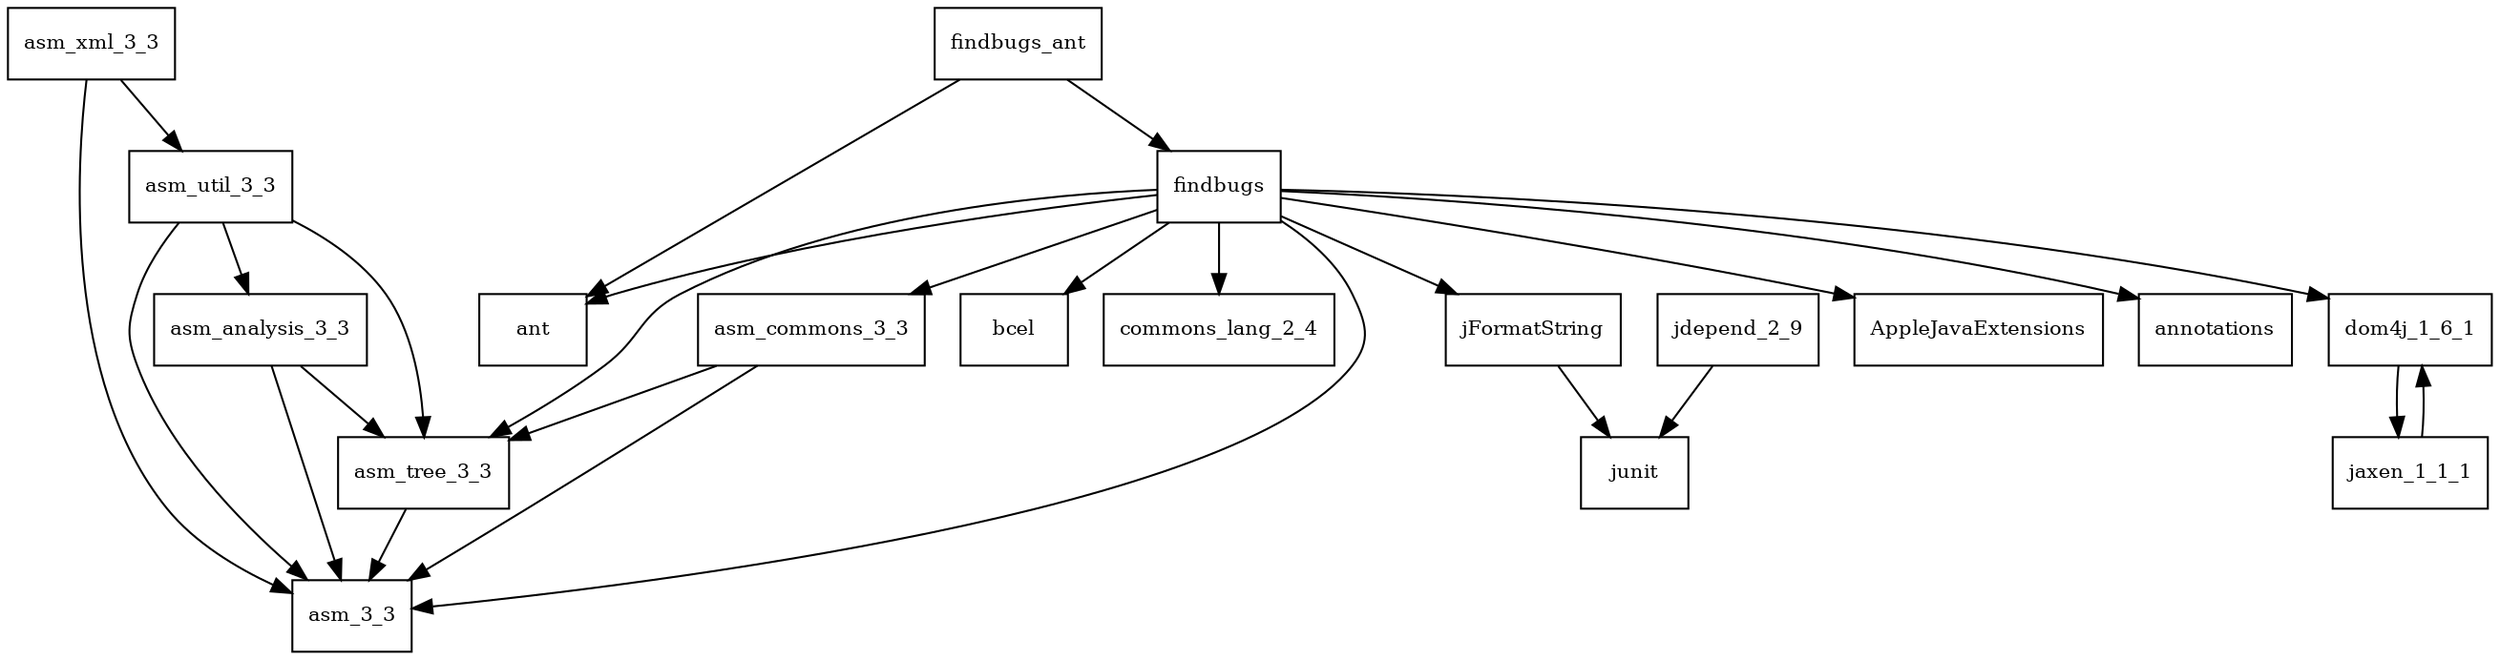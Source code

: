 digraph dependencies {
  node [shape = box, fontsize=10.0];
  asm_analysis_3_3 -> asm_3_3;
  asm_analysis_3_3 -> asm_tree_3_3;
  asm_commons_3_3 -> asm_3_3;
  asm_commons_3_3 -> asm_tree_3_3;
  asm_tree_3_3 -> asm_3_3;
  asm_util_3_3 -> asm_3_3;
  asm_util_3_3 -> asm_analysis_3_3;
  asm_util_3_3 -> asm_tree_3_3;
  asm_xml_3_3 -> asm_3_3;
  asm_xml_3_3 -> asm_util_3_3;
  dom4j_1_6_1 -> jaxen_1_1_1;
  findbugs_ant -> ant;
  findbugs_ant -> findbugs;
  findbugs -> AppleJavaExtensions;
  findbugs -> annotations;
  findbugs -> ant;
  findbugs -> asm_3_3;
  findbugs -> asm_commons_3_3;
  findbugs -> asm_tree_3_3;
  findbugs -> bcel;
  findbugs -> commons_lang_2_4;
  findbugs -> dom4j_1_6_1;
  findbugs -> jFormatString;
  jFormatString -> junit;
  jaxen_1_1_1 -> dom4j_1_6_1;
  jdepend_2_9 -> junit;
}
